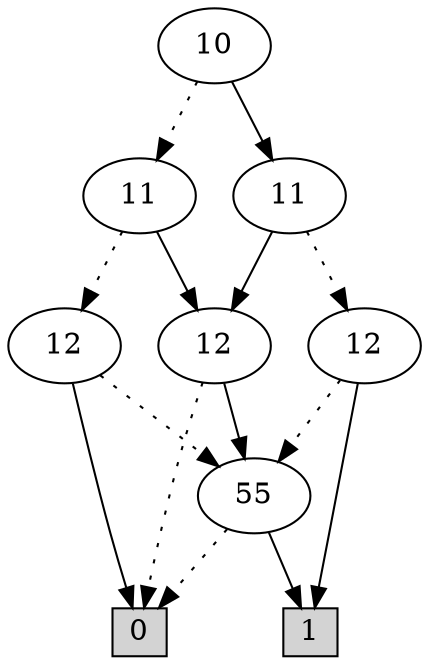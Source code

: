digraph G {
0 [shape=box, label="0", style=filled, shape=box, height=0.3, width=0.3];
1 [shape=box, label="1", style=filled, shape=box, height=0.3, width=0.3];
84894 [label="10"];
84894 -> 84883 [style=dotted];
84894 -> 84893 [style=filled];
84883 [label="11"];
84883 -> 84881 [style=dotted];
84883 -> 84882 [style=filled];
84881 [label="12"];
84881 -> 112 [style=dotted];
84881 -> 0 [style=filled];
112 [label="55"];
112 -> 0 [style=dotted];
112 -> 1 [style=filled];
84882 [label="12"];
84882 -> 0 [style=dotted];
84882 -> 112 [style=filled];
84893 [label="11"];
84893 -> 84892 [style=dotted];
84893 -> 84882 [style=filled];
84892 [label="12"];
84892 -> 112 [style=dotted];
84892 -> 1 [style=filled];
}
